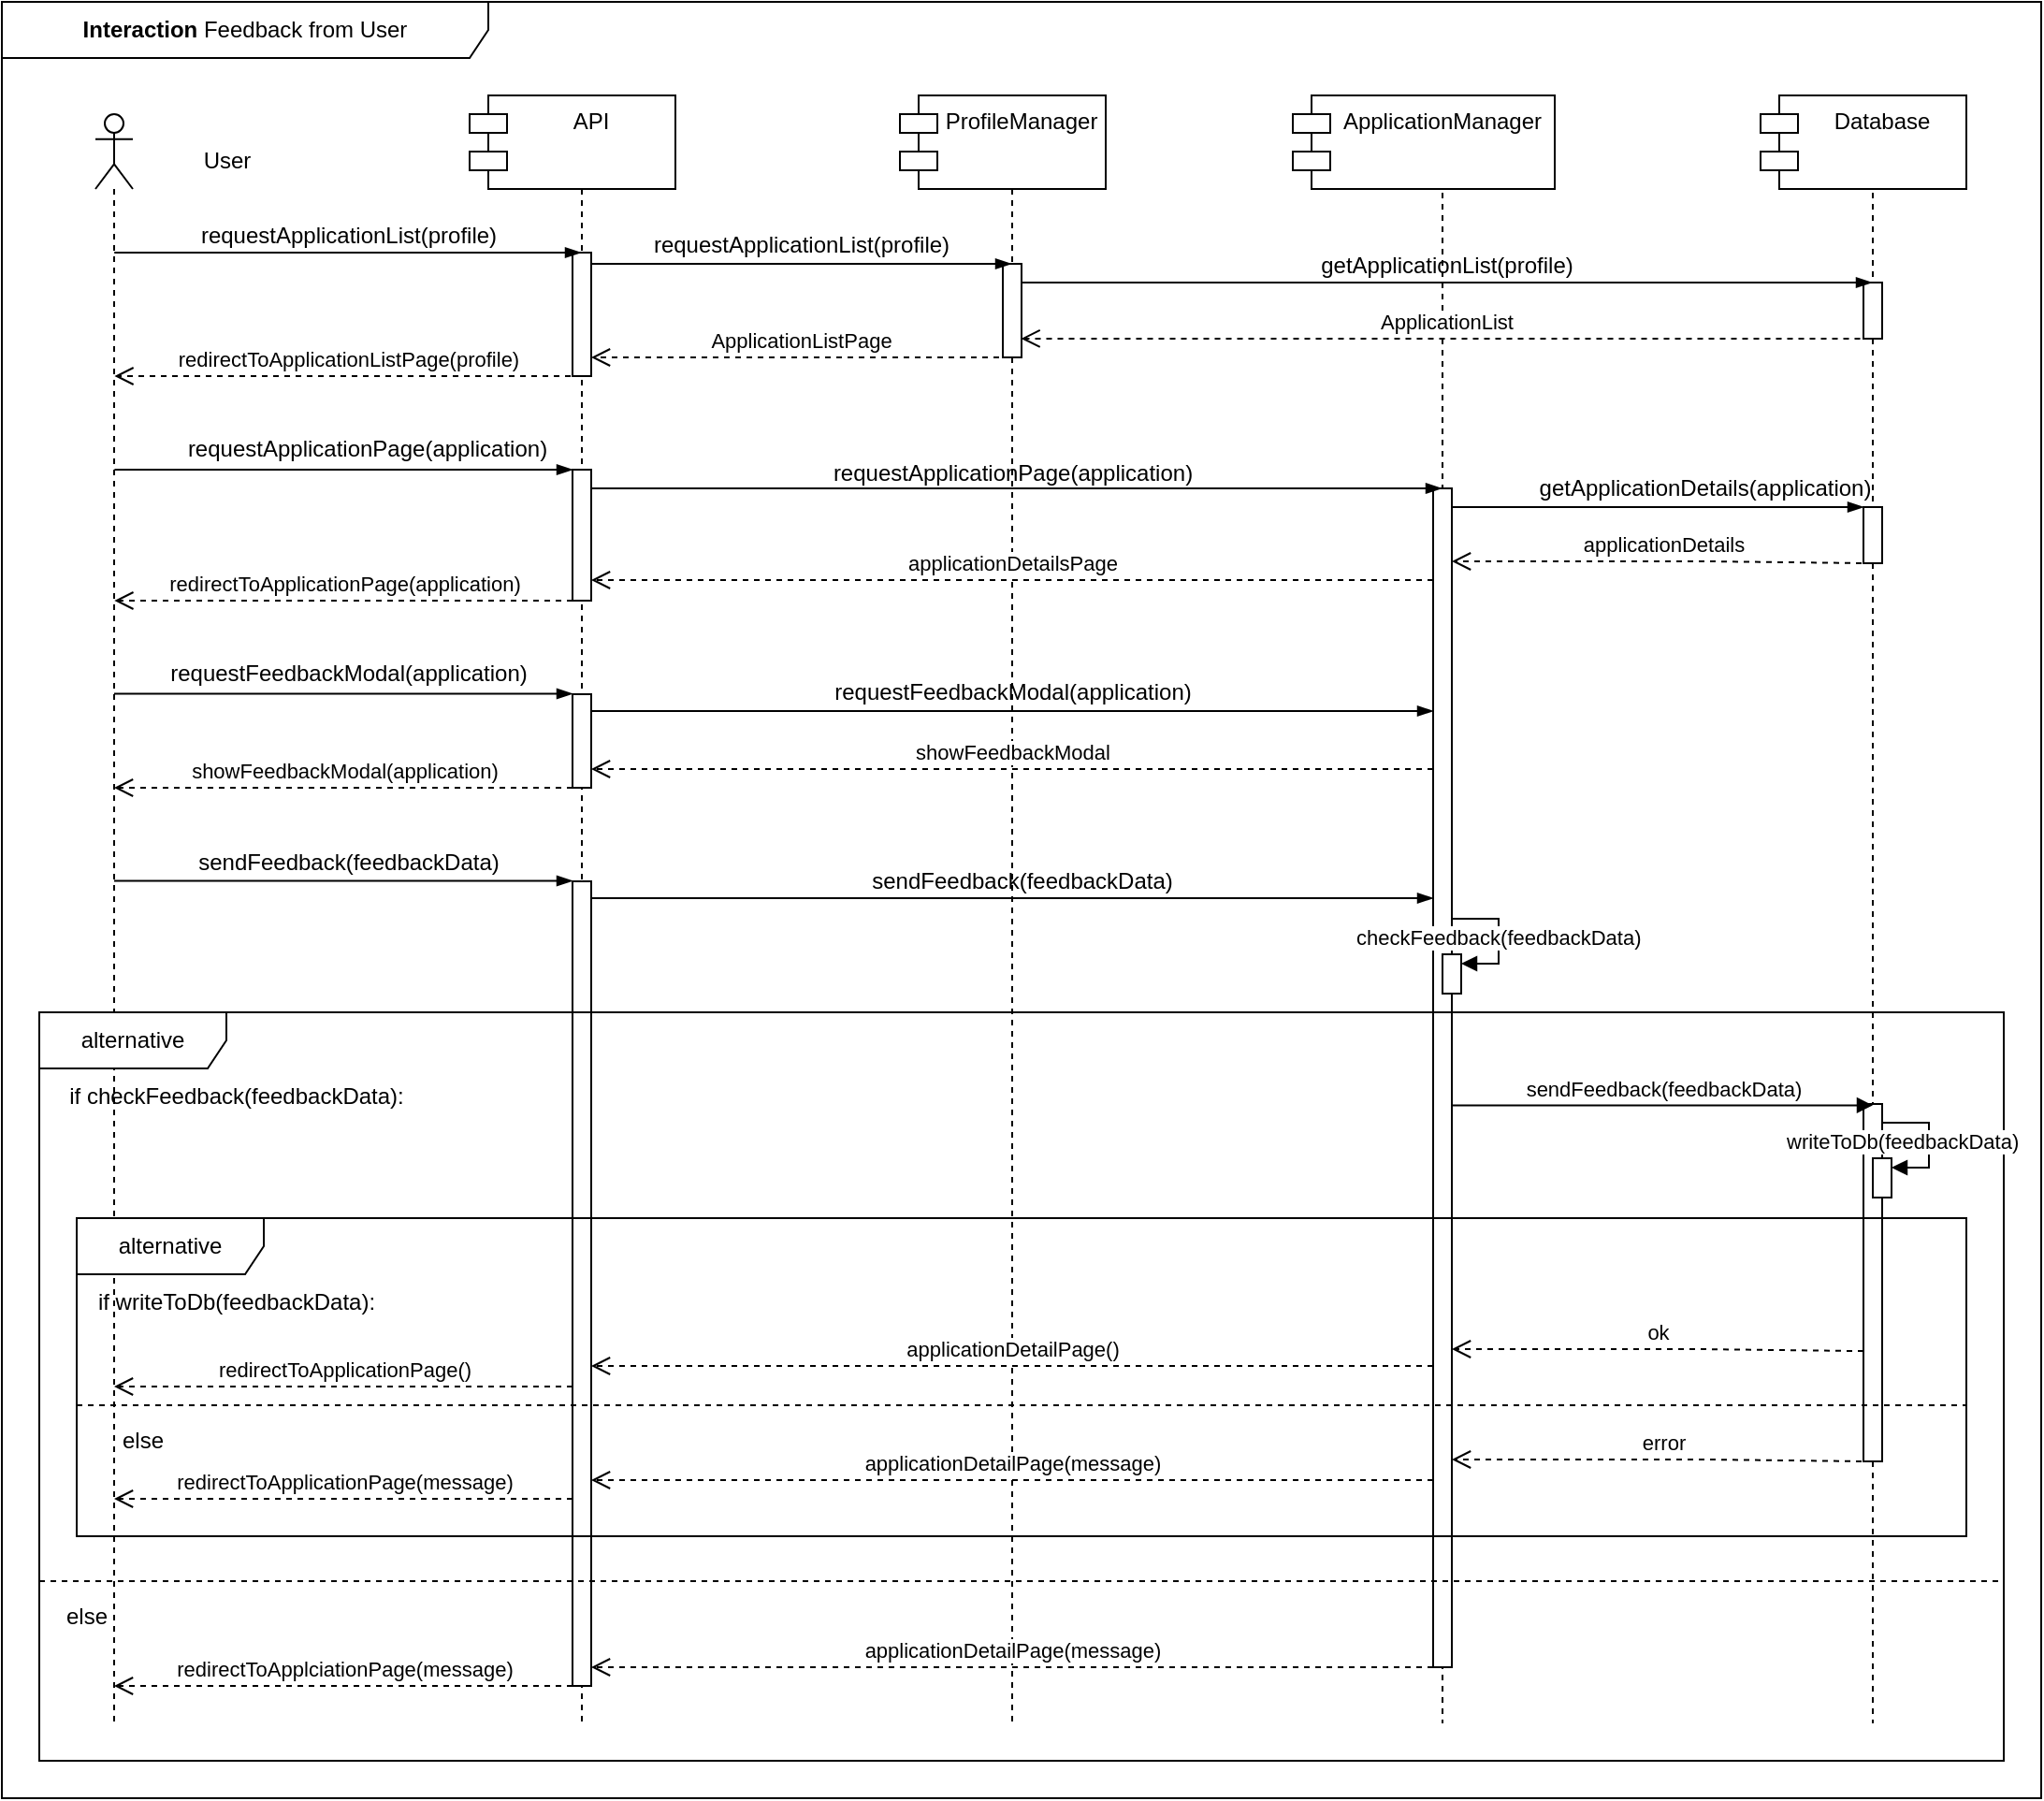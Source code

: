 <mxfile scale="1" border="0" version="25.0.3">
  <diagram name="Page-1" id="2YBvvXClWsGukQMizWep">
    <mxGraphModel dx="1687" dy="1978" grid="1" gridSize="10" guides="1" tooltips="1" connect="1" arrows="1" fold="1" page="1" pageScale="1" pageWidth="850" pageHeight="1100" math="0" shadow="0">
      <root>
        <mxCell id="0" />
        <mxCell id="1" parent="0" />
        <mxCell id="QDihuIbp6Lw-h8ZXW96g-6" value=":Object" style="shape=umlLifeline;perimeter=lifelinePerimeter;whiteSpace=wrap;html=1;container=1;dropTarget=0;collapsible=0;recursiveResize=0;outlineConnect=0;portConstraint=eastwest;newEdgeStyle={&quot;curved&quot;:0,&quot;rounded&quot;:0};" parent="1" vertex="1">
          <mxGeometry x="780" y="-10" width="100" height="870" as="geometry" />
        </mxCell>
        <mxCell id="CObYJEAy56xA2G8EUnc1-1" value="S&amp;amp;C" style="shape=umlLifeline;perimeter=lifelinePerimeter;whiteSpace=wrap;html=1;container=1;dropTarget=0;collapsible=0;recursiveResize=0;outlineConnect=0;portConstraint=eastwest;newEdgeStyle={&quot;edgeStyle&quot;:&quot;elbowEdgeStyle&quot;,&quot;elbow&quot;:&quot;vertical&quot;,&quot;curved&quot;:0,&quot;rounded&quot;:0};" parent="1" vertex="1">
          <mxGeometry x="320" width="100" height="860" as="geometry" />
        </mxCell>
        <mxCell id="hh9Ni2VgHgSeFQTvjpv2-1" value="" style="html=1;points=[[0,0,0,0,5],[0,1,0,0,-5],[1,0,0,0,5],[1,1,0,0,-5]];perimeter=orthogonalPerimeter;outlineConnect=0;targetShapes=umlLifeline;portConstraint=eastwest;newEdgeStyle={&quot;curved&quot;:0,&quot;rounded&quot;:0};" parent="CObYJEAy56xA2G8EUnc1-1" vertex="1">
          <mxGeometry x="45" y="74" width="10" height="66" as="geometry" />
        </mxCell>
        <mxCell id="CObYJEAy56xA2G8EUnc1-6" value="" style="shape=umlLifeline;perimeter=lifelinePerimeter;whiteSpace=wrap;html=1;container=1;dropTarget=0;collapsible=0;recursiveResize=0;outlineConnect=0;portConstraint=eastwest;newEdgeStyle={&quot;curved&quot;:0,&quot;rounded&quot;:0};participant=umlActor;" parent="1" vertex="1">
          <mxGeometry x="110" width="20" height="860" as="geometry" />
        </mxCell>
        <mxCell id="CObYJEAy56xA2G8EUnc1-7" value="User" style="text;html=1;align=center;verticalAlign=middle;resizable=0;points=[];autosize=1;strokeColor=none;fillColor=none;" parent="1" vertex="1">
          <mxGeometry x="155" y="10" width="50" height="30" as="geometry" />
        </mxCell>
        <mxCell id="CObYJEAy56xA2G8EUnc1-8" value="" style="edgeStyle=elbowEdgeStyle;fontSize=12;html=1;endArrow=blockThin;endFill=1;rounded=0;" parent="1" edge="1">
          <mxGeometry width="160" relative="1" as="geometry">
            <mxPoint x="120.1" y="74" as="sourcePoint" />
            <mxPoint x="369.5" y="74" as="targetPoint" />
            <Array as="points">
              <mxPoint x="270" y="74" />
            </Array>
          </mxGeometry>
        </mxCell>
        <mxCell id="CObYJEAy56xA2G8EUnc1-9" value="requestApplicationList(profile)" style="text;html=1;align=center;verticalAlign=middle;resizable=0;points=[];autosize=1;strokeColor=none;fillColor=none;" parent="1" vertex="1">
          <mxGeometry x="150" y="50" width="190" height="30" as="geometry" />
        </mxCell>
        <mxCell id="CObYJEAy56xA2G8EUnc1-15" value="&lt;b&gt;Interaction&lt;/b&gt; Feedback from User" style="shape=umlFrame;whiteSpace=wrap;html=1;pointerEvents=0;width=260;height=30;" parent="1" vertex="1">
          <mxGeometry x="60" y="-60" width="1090" height="960" as="geometry" />
        </mxCell>
        <mxCell id="QDihuIbp6Lw-h8ZXW96g-1" value="API" style="shape=module;align=left;spacingLeft=20;align=center;verticalAlign=top;whiteSpace=wrap;html=1;" parent="1" vertex="1">
          <mxGeometry x="310" y="-10" width="110" height="50" as="geometry" />
        </mxCell>
        <mxCell id="QDihuIbp6Lw-h8ZXW96g-2" value=":Object" style="shape=umlLifeline;perimeter=lifelinePerimeter;whiteSpace=wrap;html=1;container=1;dropTarget=0;collapsible=0;recursiveResize=0;outlineConnect=0;portConstraint=eastwest;newEdgeStyle={&quot;curved&quot;:0,&quot;rounded&quot;:0};" parent="1" vertex="1">
          <mxGeometry x="550" width="100" height="860" as="geometry" />
        </mxCell>
        <mxCell id="QDihuIbp6Lw-h8ZXW96g-15" value="" style="html=1;points=[[0,0,0,0,5],[0,1,0,0,-5],[1,0,0,0,5],[1,1,0,0,-5]];perimeter=orthogonalPerimeter;outlineConnect=0;targetShapes=umlLifeline;portConstraint=eastwest;newEdgeStyle={&quot;curved&quot;:0,&quot;rounded&quot;:0};" parent="QDihuIbp6Lw-h8ZXW96g-2" vertex="1">
          <mxGeometry x="45" y="80" width="10" height="50" as="geometry" />
        </mxCell>
        <mxCell id="QDihuIbp6Lw-h8ZXW96g-4" value="ProfileManager" style="shape=module;align=left;spacingLeft=20;align=center;verticalAlign=top;whiteSpace=wrap;html=1;" parent="1" vertex="1">
          <mxGeometry x="540" y="-10" width="110" height="50" as="geometry" />
        </mxCell>
        <mxCell id="QDihuIbp6Lw-h8ZXW96g-5" value="ApplicationManager" style="shape=module;align=left;spacingLeft=20;align=center;verticalAlign=top;whiteSpace=wrap;html=1;" parent="1" vertex="1">
          <mxGeometry x="750" y="-10" width="140" height="50" as="geometry" />
        </mxCell>
        <mxCell id="QDihuIbp6Lw-h8ZXW96g-8" value=":Object" style="shape=umlLifeline;perimeter=lifelinePerimeter;whiteSpace=wrap;html=1;container=1;dropTarget=0;collapsible=0;recursiveResize=0;outlineConnect=0;portConstraint=eastwest;newEdgeStyle={&quot;curved&quot;:0,&quot;rounded&quot;:0};" parent="1" vertex="1">
          <mxGeometry x="1010" y="-10" width="100" height="870" as="geometry" />
        </mxCell>
        <mxCell id="QDihuIbp6Lw-h8ZXW96g-33" value="" style="html=1;points=[[0,0,0,0,5],[0,1,0,0,-5],[1,0,0,0,5],[1,1,0,0,-5]];perimeter=orthogonalPerimeter;outlineConnect=0;targetShapes=umlLifeline;portConstraint=eastwest;newEdgeStyle={&quot;curved&quot;:0,&quot;rounded&quot;:0};" parent="QDihuIbp6Lw-h8ZXW96g-8" vertex="1">
          <mxGeometry x="45" y="100" width="10" height="30" as="geometry" />
        </mxCell>
        <mxCell id="SL6PgUiu9ieBlHFa4yMH-6" value="" style="html=1;points=[[0,0,0,0,5],[0,1,0,0,-5],[1,0,0,0,5],[1,1,0,0,-5]];perimeter=orthogonalPerimeter;outlineConnect=0;targetShapes=umlLifeline;portConstraint=eastwest;newEdgeStyle={&quot;curved&quot;:0,&quot;rounded&quot;:0};" parent="QDihuIbp6Lw-h8ZXW96g-8" vertex="1">
          <mxGeometry x="45" y="220" width="10" height="30" as="geometry" />
        </mxCell>
        <mxCell id="fxtSx2GKl6EceQi4m_VD-21" value="" style="html=1;points=[[0,0,0,0,5],[0,1,0,0,-5],[1,0,0,0,5],[1,1,0,0,-5]];perimeter=orthogonalPerimeter;outlineConnect=0;targetShapes=umlLifeline;portConstraint=eastwest;newEdgeStyle={&quot;curved&quot;:0,&quot;rounded&quot;:0};" parent="QDihuIbp6Lw-h8ZXW96g-8" vertex="1">
          <mxGeometry x="45" y="539" width="10" height="191" as="geometry" />
        </mxCell>
        <mxCell id="QDihuIbp6Lw-h8ZXW96g-11" value="Database" style="shape=module;align=left;spacingLeft=20;align=center;verticalAlign=top;whiteSpace=wrap;html=1;" parent="1" vertex="1">
          <mxGeometry x="1000" y="-10" width="110" height="50" as="geometry" />
        </mxCell>
        <mxCell id="QDihuIbp6Lw-h8ZXW96g-13" value="requestApplicationList(profile)" style="text;html=1;align=center;verticalAlign=middle;resizable=0;points=[];autosize=1;strokeColor=none;fillColor=none;" parent="1" vertex="1">
          <mxGeometry x="392" y="55" width="190" height="30" as="geometry" />
        </mxCell>
        <mxCell id="QDihuIbp6Lw-h8ZXW96g-14" value="ApplicationListPage" style="html=1;verticalAlign=bottom;endArrow=open;dashed=1;endSize=8;curved=0;rounded=0;" parent="1" edge="1">
          <mxGeometry x="-0.002" relative="1" as="geometry">
            <mxPoint x="599" y="130" as="sourcePoint" />
            <mxPoint x="375" y="130" as="targetPoint" />
            <Array as="points">
              <mxPoint x="505" y="130" />
            </Array>
            <mxPoint as="offset" />
          </mxGeometry>
        </mxCell>
        <mxCell id="QDihuIbp6Lw-h8ZXW96g-16" value="getApplicationList(profile)" style="text;html=1;align=center;verticalAlign=middle;resizable=0;points=[];autosize=1;strokeColor=none;fillColor=none;" parent="1" vertex="1">
          <mxGeometry x="752" y="66" width="160" height="30" as="geometry" />
        </mxCell>
        <mxCell id="QDihuIbp6Lw-h8ZXW96g-21" value="redirectToApplicationListPage(profile)" style="html=1;verticalAlign=bottom;endArrow=open;dashed=1;endSize=8;curved=0;rounded=0;" parent="1" edge="1">
          <mxGeometry relative="1" as="geometry">
            <mxPoint x="370" y="140" as="sourcePoint" />
            <mxPoint x="120.214" y="140" as="targetPoint" />
            <Array as="points" />
          </mxGeometry>
        </mxCell>
        <mxCell id="QDihuIbp6Lw-h8ZXW96g-23" value="requestApplicationPage(application)" style="text;html=1;align=center;verticalAlign=middle;resizable=0;points=[];autosize=1;strokeColor=none;fillColor=none;" parent="1" vertex="1">
          <mxGeometry x="490" y="177" width="220" height="30" as="geometry" />
        </mxCell>
        <mxCell id="QDihuIbp6Lw-h8ZXW96g-24" value="ApplicationList" style="html=1;verticalAlign=bottom;endArrow=open;dashed=1;endSize=8;curved=0;rounded=0;" parent="1" edge="1">
          <mxGeometry relative="1" as="geometry">
            <mxPoint x="1059.25" y="119.97" as="sourcePoint" />
            <mxPoint x="604.75" y="119.97" as="targetPoint" />
            <Array as="points">
              <mxPoint x="735.75" y="119.97" />
            </Array>
          </mxGeometry>
        </mxCell>
        <mxCell id="QDihuIbp6Lw-h8ZXW96g-25" value="getApplicationDetails(application)" style="text;html=1;align=center;verticalAlign=middle;resizable=0;points=[];autosize=1;strokeColor=none;fillColor=none;" parent="1" vertex="1">
          <mxGeometry x="865" y="185" width="210" height="30" as="geometry" />
        </mxCell>
        <mxCell id="QDihuIbp6Lw-h8ZXW96g-27" value="" style="edgeStyle=elbowEdgeStyle;fontSize=12;html=1;endArrow=blockThin;endFill=1;rounded=0;" parent="1" edge="1">
          <mxGeometry width="160" relative="1" as="geometry">
            <mxPoint x="835" y="210" as="sourcePoint" />
            <mxPoint x="1055.0" y="210" as="targetPoint" />
            <Array as="points">
              <mxPoint x="960" y="210" />
            </Array>
          </mxGeometry>
        </mxCell>
        <mxCell id="QDihuIbp6Lw-h8ZXW96g-28" value="" style="html=1;points=[[0,0,0,0,5],[0,1,0,0,-5],[1,0,0,0,5],[1,1,0,0,-5]];perimeter=orthogonalPerimeter;outlineConnect=0;targetShapes=umlLifeline;portConstraint=eastwest;newEdgeStyle={&quot;curved&quot;:0,&quot;rounded&quot;:0};" parent="1" vertex="1">
          <mxGeometry x="825" y="200" width="10" height="630" as="geometry" />
        </mxCell>
        <mxCell id="QDihuIbp6Lw-h8ZXW96g-29" value="applicationDetails" style="html=1;verticalAlign=bottom;endArrow=open;dashed=1;endSize=8;curved=0;rounded=0;" parent="1" edge="1">
          <mxGeometry relative="1" as="geometry">
            <mxPoint x="1060" y="240.05" as="sourcePoint" />
            <mxPoint x="835.0" y="239" as="targetPoint" />
            <Array as="points">
              <mxPoint x="971" y="239" />
            </Array>
          </mxGeometry>
        </mxCell>
        <mxCell id="QDihuIbp6Lw-h8ZXW96g-30" value="" style="html=1;points=[[0,0,0,0,5],[0,1,0,0,-5],[1,0,0,0,5],[1,1,0,0,-5]];perimeter=orthogonalPerimeter;outlineConnect=0;targetShapes=umlLifeline;portConstraint=eastwest;newEdgeStyle={&quot;curved&quot;:0,&quot;rounded&quot;:0};" parent="1" vertex="1">
          <mxGeometry x="365" y="190" width="10" height="70" as="geometry" />
        </mxCell>
        <mxCell id="QDihuIbp6Lw-h8ZXW96g-32" value="applicationDetailsPage" style="html=1;verticalAlign=bottom;endArrow=open;dashed=1;endSize=8;curved=0;rounded=0;" parent="1" edge="1">
          <mxGeometry x="0.001" relative="1" as="geometry">
            <mxPoint x="825" y="249" as="sourcePoint" />
            <mxPoint x="375.0" y="249" as="targetPoint" />
            <Array as="points">
              <mxPoint x="800" y="249" />
            </Array>
            <mxPoint as="offset" />
          </mxGeometry>
        </mxCell>
        <mxCell id="QDihuIbp6Lw-h8ZXW96g-3" value="" style="edgeStyle=elbowEdgeStyle;fontSize=12;html=1;endArrow=blockThin;endFill=1;rounded=0;" parent="1" source="hh9Ni2VgHgSeFQTvjpv2-1" edge="1">
          <mxGeometry width="160" relative="1" as="geometry">
            <mxPoint x="370" y="80" as="sourcePoint" />
            <mxPoint x="599.5" y="80" as="targetPoint" />
            <Array as="points">
              <mxPoint x="495" y="80" />
            </Array>
          </mxGeometry>
        </mxCell>
        <mxCell id="QDihuIbp6Lw-h8ZXW96g-7" value="" style="edgeStyle=elbowEdgeStyle;fontSize=12;html=1;endArrow=blockThin;endFill=1;rounded=0;elbow=vertical;" parent="1" source="QDihuIbp6Lw-h8ZXW96g-15" target="QDihuIbp6Lw-h8ZXW96g-8" edge="1">
          <mxGeometry x="-0.043" y="30" width="160" relative="1" as="geometry">
            <mxPoint x="600" y="90" as="sourcePoint" />
            <mxPoint x="830" y="90" as="targetPoint" />
            <Array as="points">
              <mxPoint x="725" y="90" />
            </Array>
            <mxPoint as="offset" />
          </mxGeometry>
        </mxCell>
        <mxCell id="QDihuIbp6Lw-h8ZXW96g-17" value="requestApplicationPage(application)" style="text;html=1;align=center;verticalAlign=middle;resizable=0;points=[];autosize=1;strokeColor=none;fillColor=none;" parent="1" vertex="1">
          <mxGeometry x="145" y="164" width="220" height="30" as="geometry" />
        </mxCell>
        <mxCell id="QDihuIbp6Lw-h8ZXW96g-20" value="" style="edgeStyle=elbowEdgeStyle;fontSize=12;html=1;endArrow=blockThin;endFill=1;rounded=0;" parent="1" edge="1">
          <mxGeometry width="160" relative="1" as="geometry">
            <mxPoint x="120.214" y="190" as="sourcePoint" />
            <mxPoint x="365" y="190" as="targetPoint" />
            <Array as="points">
              <mxPoint x="270.25" y="190" />
            </Array>
          </mxGeometry>
        </mxCell>
        <mxCell id="QDihuIbp6Lw-h8ZXW96g-22" value="" style="edgeStyle=elbowEdgeStyle;fontSize=12;html=1;endArrow=blockThin;endFill=1;rounded=0;" parent="1" edge="1">
          <mxGeometry width="160" relative="1" as="geometry">
            <mxPoint x="375" y="200" as="sourcePoint" />
            <mxPoint x="829.5" y="200" as="targetPoint" />
            <Array as="points">
              <mxPoint x="496" y="200" />
            </Array>
          </mxGeometry>
        </mxCell>
        <mxCell id="N4ezWAQjIMXn5G-POvpN-3" value="redirectToApplicationPage(application)" style="html=1;verticalAlign=bottom;endArrow=open;dashed=1;endSize=8;curved=0;rounded=0;" parent="1" edge="1">
          <mxGeometry x="0.0" relative="1" as="geometry">
            <mxPoint x="365" y="260" as="sourcePoint" />
            <mxPoint x="120.155" y="260.0" as="targetPoint" />
            <Array as="points">
              <mxPoint x="275.5" y="260" />
            </Array>
            <mxPoint as="offset" />
          </mxGeometry>
        </mxCell>
        <mxCell id="fxtSx2GKl6EceQi4m_VD-1" value="" style="edgeStyle=elbowEdgeStyle;fontSize=12;html=1;endArrow=blockThin;endFill=1;rounded=0;" parent="1" edge="1">
          <mxGeometry width="160" relative="1" as="geometry">
            <mxPoint x="120" y="309.77" as="sourcePoint" />
            <mxPoint x="365" y="309.77" as="targetPoint" />
            <Array as="points">
              <mxPoint x="270.25" y="309.77" />
            </Array>
          </mxGeometry>
        </mxCell>
        <mxCell id="fxtSx2GKl6EceQi4m_VD-2" value="requestFeedbackModal(application)" style="text;html=1;align=center;verticalAlign=middle;resizable=0;points=[];autosize=1;strokeColor=none;fillColor=none;" parent="1" vertex="1">
          <mxGeometry x="135" y="284" width="220" height="30" as="geometry" />
        </mxCell>
        <mxCell id="fxtSx2GKl6EceQi4m_VD-3" value="" style="edgeStyle=elbowEdgeStyle;fontSize=12;html=1;endArrow=blockThin;endFill=1;rounded=0;" parent="1" edge="1">
          <mxGeometry width="160" relative="1" as="geometry">
            <mxPoint x="372.75" y="319" as="sourcePoint" />
            <mxPoint x="825.0" y="319.0" as="targetPoint" />
            <Array as="points">
              <mxPoint x="493.75" y="319" />
            </Array>
          </mxGeometry>
        </mxCell>
        <mxCell id="fxtSx2GKl6EceQi4m_VD-4" value="requestFeedbackModal(application)" style="text;html=1;align=center;verticalAlign=middle;resizable=0;points=[];autosize=1;strokeColor=none;fillColor=none;" parent="1" vertex="1">
          <mxGeometry x="490" y="294" width="220" height="30" as="geometry" />
        </mxCell>
        <mxCell id="fxtSx2GKl6EceQi4m_VD-5" value="" style="html=1;points=[[0,0,0,0,5],[0,1,0,0,-5],[1,0,0,0,5],[1,1,0,0,-5]];perimeter=orthogonalPerimeter;outlineConnect=0;targetShapes=umlLifeline;portConstraint=eastwest;newEdgeStyle={&quot;curved&quot;:0,&quot;rounded&quot;:0};" parent="1" vertex="1">
          <mxGeometry x="365" y="310" width="10" height="50" as="geometry" />
        </mxCell>
        <mxCell id="fxtSx2GKl6EceQi4m_VD-6" value="showFeedbackModal" style="html=1;verticalAlign=bottom;endArrow=open;dashed=1;endSize=8;curved=0;rounded=0;" parent="1" edge="1">
          <mxGeometry x="0.001" relative="1" as="geometry">
            <mxPoint x="825" y="350" as="sourcePoint" />
            <mxPoint x="375.0" y="350" as="targetPoint" />
            <Array as="points">
              <mxPoint x="800" y="350" />
            </Array>
            <mxPoint as="offset" />
          </mxGeometry>
        </mxCell>
        <mxCell id="fxtSx2GKl6EceQi4m_VD-7" value="showFeedbackModal(application)" style="html=1;verticalAlign=bottom;endArrow=open;dashed=1;endSize=8;curved=0;rounded=0;" parent="1" edge="1">
          <mxGeometry x="0.0" relative="1" as="geometry">
            <mxPoint x="365" y="360" as="sourcePoint" />
            <mxPoint x="120" y="360" as="targetPoint" />
            <Array as="points">
              <mxPoint x="275.5" y="360" />
            </Array>
            <mxPoint as="offset" />
          </mxGeometry>
        </mxCell>
        <mxCell id="fxtSx2GKl6EceQi4m_VD-8" value="" style="edgeStyle=elbowEdgeStyle;fontSize=12;html=1;endArrow=blockThin;endFill=1;rounded=0;" parent="1" edge="1">
          <mxGeometry width="160" relative="1" as="geometry">
            <mxPoint x="120" y="409.77" as="sourcePoint" />
            <mxPoint x="365" y="409.77" as="targetPoint" />
            <Array as="points">
              <mxPoint x="270.25" y="409.77" />
            </Array>
          </mxGeometry>
        </mxCell>
        <mxCell id="fxtSx2GKl6EceQi4m_VD-9" value="sendFeedback(feedbackData)" style="text;html=1;align=center;verticalAlign=middle;resizable=0;points=[];autosize=1;strokeColor=none;fillColor=none;" parent="1" vertex="1">
          <mxGeometry x="150" y="385" width="190" height="30" as="geometry" />
        </mxCell>
        <mxCell id="fxtSx2GKl6EceQi4m_VD-10" value="" style="html=1;points=[[0,0,0,0,5],[0,1,0,0,-5],[1,0,0,0,5],[1,1,0,0,-5]];perimeter=orthogonalPerimeter;outlineConnect=0;targetShapes=umlLifeline;portConstraint=eastwest;newEdgeStyle={&quot;curved&quot;:0,&quot;rounded&quot;:0};" parent="1" vertex="1">
          <mxGeometry x="365" y="410" width="10" height="430" as="geometry" />
        </mxCell>
        <mxCell id="fxtSx2GKl6EceQi4m_VD-11" value="" style="edgeStyle=elbowEdgeStyle;fontSize=12;html=1;endArrow=blockThin;endFill=1;rounded=0;" parent="1" edge="1">
          <mxGeometry width="160" relative="1" as="geometry">
            <mxPoint x="374.75" y="419" as="sourcePoint" />
            <mxPoint x="825" y="419" as="targetPoint" />
            <Array as="points">
              <mxPoint x="495.75" y="419" />
            </Array>
          </mxGeometry>
        </mxCell>
        <mxCell id="fxtSx2GKl6EceQi4m_VD-12" value="sendFeedback(feedbackData)" style="text;html=1;align=center;verticalAlign=middle;resizable=0;points=[];autosize=1;strokeColor=none;fillColor=none;" parent="1" vertex="1">
          <mxGeometry x="510" y="395" width="190" height="30" as="geometry" />
        </mxCell>
        <mxCell id="fxtSx2GKl6EceQi4m_VD-14" value="" style="html=1;points=[[0,0,0,0,5],[0,1,0,0,-5],[1,0,0,0,5],[1,1,0,0,-5]];perimeter=orthogonalPerimeter;outlineConnect=0;targetShapes=umlLifeline;portConstraint=eastwest;newEdgeStyle={&quot;curved&quot;:0,&quot;rounded&quot;:0};direction=west;" parent="1" vertex="1">
          <mxGeometry x="830" y="449" width="10" height="21" as="geometry" />
        </mxCell>
        <mxCell id="fxtSx2GKl6EceQi4m_VD-15" value="checkFeedback(feedbackData)" style="html=1;align=left;spacingLeft=2;endArrow=block;rounded=0;edgeStyle=orthogonalEdgeStyle;curved=0;rounded=0;" parent="1" target="fxtSx2GKl6EceQi4m_VD-14" edge="1">
          <mxGeometry x="-1" y="-56" relative="1" as="geometry">
            <mxPoint x="835" y="430" as="sourcePoint" />
            <Array as="points">
              <mxPoint x="860" y="430" />
              <mxPoint x="860" y="454" />
            </Array>
            <mxPoint x="-55" y="-46" as="offset" />
            <mxPoint x="842" y="454" as="targetPoint" />
          </mxGeometry>
        </mxCell>
        <mxCell id="fxtSx2GKl6EceQi4m_VD-16" value="alternative" style="shape=umlFrame;whiteSpace=wrap;html=1;pointerEvents=0;width=100;height=30;" parent="1" vertex="1">
          <mxGeometry x="80" y="480" width="1050" height="400" as="geometry" />
        </mxCell>
        <mxCell id="fxtSx2GKl6EceQi4m_VD-17" value="if checkFeedback(feedbackData):" style="text;html=1;align=center;verticalAlign=middle;resizable=0;points=[];autosize=1;strokeColor=none;fillColor=none;" parent="1" vertex="1">
          <mxGeometry x="80" y="510" width="210" height="30" as="geometry" />
        </mxCell>
        <mxCell id="fxtSx2GKl6EceQi4m_VD-18" value="sendFeedback(feedbackData)" style="html=1;verticalAlign=bottom;endArrow=block;edgeStyle=elbowEdgeStyle;elbow=vertical;curved=0;rounded=0;" parent="1" edge="1">
          <mxGeometry relative="1" as="geometry">
            <mxPoint x="835.0" y="529.7" as="sourcePoint" />
            <Array as="points">
              <mxPoint x="1025.19" y="529.7" />
              <mxPoint x="990.19" y="499.7" />
            </Array>
            <mxPoint x="1060" y="530" as="targetPoint" />
            <mxPoint as="offset" />
          </mxGeometry>
        </mxCell>
        <mxCell id="fxtSx2GKl6EceQi4m_VD-19" value="" style="html=1;points=[[0,0,0,0,5],[0,1,0,0,-5],[1,0,0,0,5],[1,1,0,0,-5]];perimeter=orthogonalPerimeter;outlineConnect=0;targetShapes=umlLifeline;portConstraint=eastwest;newEdgeStyle={&quot;curved&quot;:0,&quot;rounded&quot;:0};direction=west;" parent="1" vertex="1">
          <mxGeometry x="1060" y="558" width="10" height="21" as="geometry" />
        </mxCell>
        <mxCell id="fxtSx2GKl6EceQi4m_VD-20" value="writeToDb(feedbackData)" style="html=1;align=left;spacingLeft=2;endArrow=block;rounded=0;edgeStyle=orthogonalEdgeStyle;curved=0;rounded=0;" parent="1" target="fxtSx2GKl6EceQi4m_VD-19" edge="1">
          <mxGeometry x="-1" y="-56" relative="1" as="geometry">
            <mxPoint x="1065" y="539" as="sourcePoint" />
            <Array as="points">
              <mxPoint x="1090" y="539" />
              <mxPoint x="1090" y="563" />
            </Array>
            <mxPoint x="-55" y="-46" as="offset" />
            <mxPoint x="1072" y="563" as="targetPoint" />
          </mxGeometry>
        </mxCell>
        <mxCell id="fxtSx2GKl6EceQi4m_VD-22" value="alternative" style="shape=umlFrame;whiteSpace=wrap;html=1;pointerEvents=0;width=100;height=30;" parent="1" vertex="1">
          <mxGeometry x="100" y="590" width="1010" height="170" as="geometry" />
        </mxCell>
        <mxCell id="fxtSx2GKl6EceQi4m_VD-23" value="if writeToDb(feedbackData):" style="text;html=1;align=center;verticalAlign=middle;resizable=0;points=[];autosize=1;strokeColor=none;fillColor=none;" parent="1" vertex="1">
          <mxGeometry x="100" y="620" width="170" height="30" as="geometry" />
        </mxCell>
        <mxCell id="fxtSx2GKl6EceQi4m_VD-24" value="ok" style="html=1;verticalAlign=bottom;endArrow=open;dashed=1;endSize=8;curved=0;rounded=0;" parent="1" edge="1">
          <mxGeometry relative="1" as="geometry">
            <mxPoint x="1055" y="661.05" as="sourcePoint" />
            <mxPoint x="835" y="660" as="targetPoint" />
            <Array as="points">
              <mxPoint x="966" y="660" />
            </Array>
          </mxGeometry>
        </mxCell>
        <mxCell id="fxtSx2GKl6EceQi4m_VD-25" value="applicationDetailPage()" style="html=1;verticalAlign=bottom;endArrow=open;dashed=1;endSize=8;curved=0;rounded=0;" parent="1" edge="1">
          <mxGeometry x="0.001" relative="1" as="geometry">
            <mxPoint x="825" y="669" as="sourcePoint" />
            <mxPoint x="375.0" y="669" as="targetPoint" />
            <Array as="points">
              <mxPoint x="800" y="669" />
            </Array>
            <mxPoint as="offset" />
          </mxGeometry>
        </mxCell>
        <mxCell id="fxtSx2GKl6EceQi4m_VD-27" value="redirectToApplicationPage()" style="html=1;verticalAlign=bottom;endArrow=open;dashed=1;endSize=8;curved=0;rounded=0;" parent="1" edge="1">
          <mxGeometry x="0.0" relative="1" as="geometry">
            <mxPoint x="365" y="680" as="sourcePoint" />
            <mxPoint x="120" y="680" as="targetPoint" />
            <Array as="points">
              <mxPoint x="275.5" y="680" />
            </Array>
            <mxPoint as="offset" />
          </mxGeometry>
        </mxCell>
        <mxCell id="fxtSx2GKl6EceQi4m_VD-28" value="" style="line;strokeWidth=1;fillColor=none;align=left;verticalAlign=middle;spacingTop=-1;spacingLeft=3;spacingRight=3;rotatable=0;labelPosition=right;points=[];portConstraint=eastwest;strokeColor=inherit;dashed=1;" parent="1" vertex="1">
          <mxGeometry x="100" y="686" width="1010" height="8" as="geometry" />
        </mxCell>
        <mxCell id="fxtSx2GKl6EceQi4m_VD-29" value="&lt;div&gt;else&lt;/div&gt;" style="text;html=1;align=center;verticalAlign=middle;resizable=0;points=[];autosize=1;strokeColor=none;fillColor=none;" parent="1" vertex="1">
          <mxGeometry x="110" y="694" width="50" height="30" as="geometry" />
        </mxCell>
        <mxCell id="fxtSx2GKl6EceQi4m_VD-30" value="error" style="html=1;verticalAlign=bottom;endArrow=open;dashed=1;endSize=8;curved=0;rounded=0;" parent="1" target="QDihuIbp6Lw-h8ZXW96g-28" edge="1">
          <mxGeometry relative="1" as="geometry">
            <mxPoint x="1060" y="720.05" as="sourcePoint" />
            <mxPoint x="840" y="719" as="targetPoint" />
            <Array as="points">
              <mxPoint x="971" y="719" />
            </Array>
          </mxGeometry>
        </mxCell>
        <mxCell id="fxtSx2GKl6EceQi4m_VD-31" value="applicationDetailPage(message)" style="html=1;verticalAlign=bottom;endArrow=open;dashed=1;endSize=8;curved=0;rounded=0;" parent="1" edge="1">
          <mxGeometry x="0.001" relative="1" as="geometry">
            <mxPoint x="825" y="730" as="sourcePoint" />
            <mxPoint x="375.0" y="730" as="targetPoint" />
            <Array as="points">
              <mxPoint x="800" y="730" />
            </Array>
            <mxPoint as="offset" />
          </mxGeometry>
        </mxCell>
        <mxCell id="fxtSx2GKl6EceQi4m_VD-32" value="redirectToApplicationPage(message)" style="html=1;verticalAlign=bottom;endArrow=open;dashed=1;endSize=8;curved=0;rounded=0;" parent="1" edge="1">
          <mxGeometry x="0.0" relative="1" as="geometry">
            <mxPoint x="365" y="740" as="sourcePoint" />
            <mxPoint x="120" y="740" as="targetPoint" />
            <Array as="points">
              <mxPoint x="275.5" y="740" />
            </Array>
            <mxPoint as="offset" />
          </mxGeometry>
        </mxCell>
        <mxCell id="fxtSx2GKl6EceQi4m_VD-33" value="" style="line;strokeWidth=1;fillColor=none;align=left;verticalAlign=middle;spacingTop=-1;spacingLeft=3;spacingRight=3;rotatable=0;labelPosition=right;points=[];portConstraint=eastwest;strokeColor=inherit;dashed=1;" parent="1" vertex="1">
          <mxGeometry x="80" y="780" width="1050" height="8" as="geometry" />
        </mxCell>
        <mxCell id="fxtSx2GKl6EceQi4m_VD-34" value="&lt;div&gt;else&lt;/div&gt;" style="text;html=1;align=center;verticalAlign=middle;resizable=0;points=[];autosize=1;strokeColor=none;fillColor=none;" parent="1" vertex="1">
          <mxGeometry x="80" y="788" width="50" height="30" as="geometry" />
        </mxCell>
        <mxCell id="fxtSx2GKl6EceQi4m_VD-35" value="applicationDetailPage(message)" style="html=1;verticalAlign=bottom;endArrow=open;dashed=1;endSize=8;curved=0;rounded=0;" parent="1" edge="1">
          <mxGeometry x="0.001" relative="1" as="geometry">
            <mxPoint x="825" y="830" as="sourcePoint" />
            <mxPoint x="375.0" y="830" as="targetPoint" />
            <Array as="points">
              <mxPoint x="800" y="830" />
            </Array>
            <mxPoint as="offset" />
          </mxGeometry>
        </mxCell>
        <mxCell id="fxtSx2GKl6EceQi4m_VD-36" value="redirectToApplciationPage(message)" style="html=1;verticalAlign=bottom;endArrow=open;dashed=1;endSize=8;curved=0;rounded=0;" parent="1" edge="1">
          <mxGeometry x="0.0" relative="1" as="geometry">
            <mxPoint x="365" y="840" as="sourcePoint" />
            <mxPoint x="120" y="840" as="targetPoint" />
            <Array as="points">
              <mxPoint x="275.5" y="840" />
            </Array>
            <mxPoint as="offset" />
          </mxGeometry>
        </mxCell>
      </root>
    </mxGraphModel>
  </diagram>
</mxfile>
